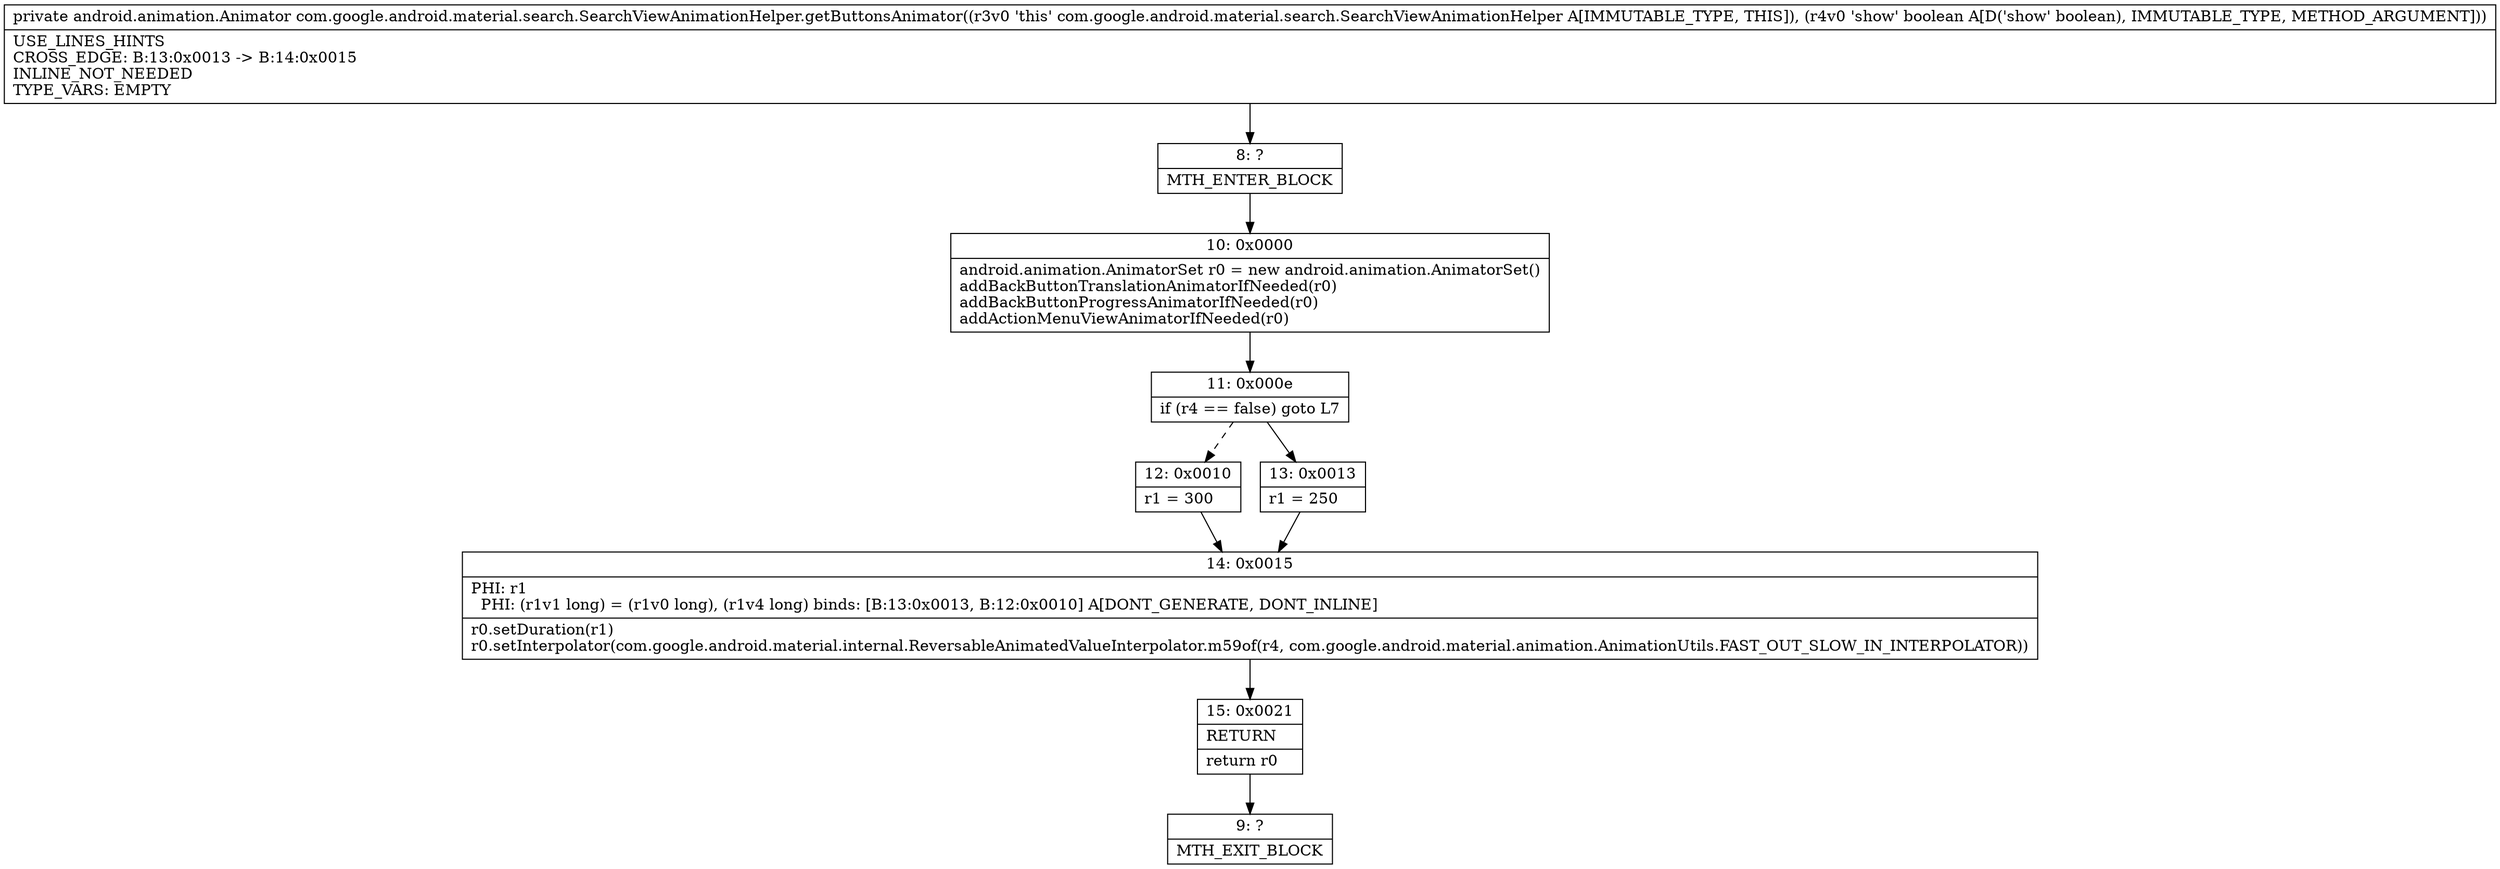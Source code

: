 digraph "CFG forcom.google.android.material.search.SearchViewAnimationHelper.getButtonsAnimator(Z)Landroid\/animation\/Animator;" {
Node_8 [shape=record,label="{8\:\ ?|MTH_ENTER_BLOCK\l}"];
Node_10 [shape=record,label="{10\:\ 0x0000|android.animation.AnimatorSet r0 = new android.animation.AnimatorSet()\laddBackButtonTranslationAnimatorIfNeeded(r0)\laddBackButtonProgressAnimatorIfNeeded(r0)\laddActionMenuViewAnimatorIfNeeded(r0)\l}"];
Node_11 [shape=record,label="{11\:\ 0x000e|if (r4 == false) goto L7\l}"];
Node_12 [shape=record,label="{12\:\ 0x0010|r1 = 300\l}"];
Node_14 [shape=record,label="{14\:\ 0x0015|PHI: r1 \l  PHI: (r1v1 long) = (r1v0 long), (r1v4 long) binds: [B:13:0x0013, B:12:0x0010] A[DONT_GENERATE, DONT_INLINE]\l|r0.setDuration(r1)\lr0.setInterpolator(com.google.android.material.internal.ReversableAnimatedValueInterpolator.m59of(r4, com.google.android.material.animation.AnimationUtils.FAST_OUT_SLOW_IN_INTERPOLATOR))\l}"];
Node_15 [shape=record,label="{15\:\ 0x0021|RETURN\l|return r0\l}"];
Node_9 [shape=record,label="{9\:\ ?|MTH_EXIT_BLOCK\l}"];
Node_13 [shape=record,label="{13\:\ 0x0013|r1 = 250\l}"];
MethodNode[shape=record,label="{private android.animation.Animator com.google.android.material.search.SearchViewAnimationHelper.getButtonsAnimator((r3v0 'this' com.google.android.material.search.SearchViewAnimationHelper A[IMMUTABLE_TYPE, THIS]), (r4v0 'show' boolean A[D('show' boolean), IMMUTABLE_TYPE, METHOD_ARGUMENT]))  | USE_LINES_HINTS\lCROSS_EDGE: B:13:0x0013 \-\> B:14:0x0015\lINLINE_NOT_NEEDED\lTYPE_VARS: EMPTY\l}"];
MethodNode -> Node_8;Node_8 -> Node_10;
Node_10 -> Node_11;
Node_11 -> Node_12[style=dashed];
Node_11 -> Node_13;
Node_12 -> Node_14;
Node_14 -> Node_15;
Node_15 -> Node_9;
Node_13 -> Node_14;
}

